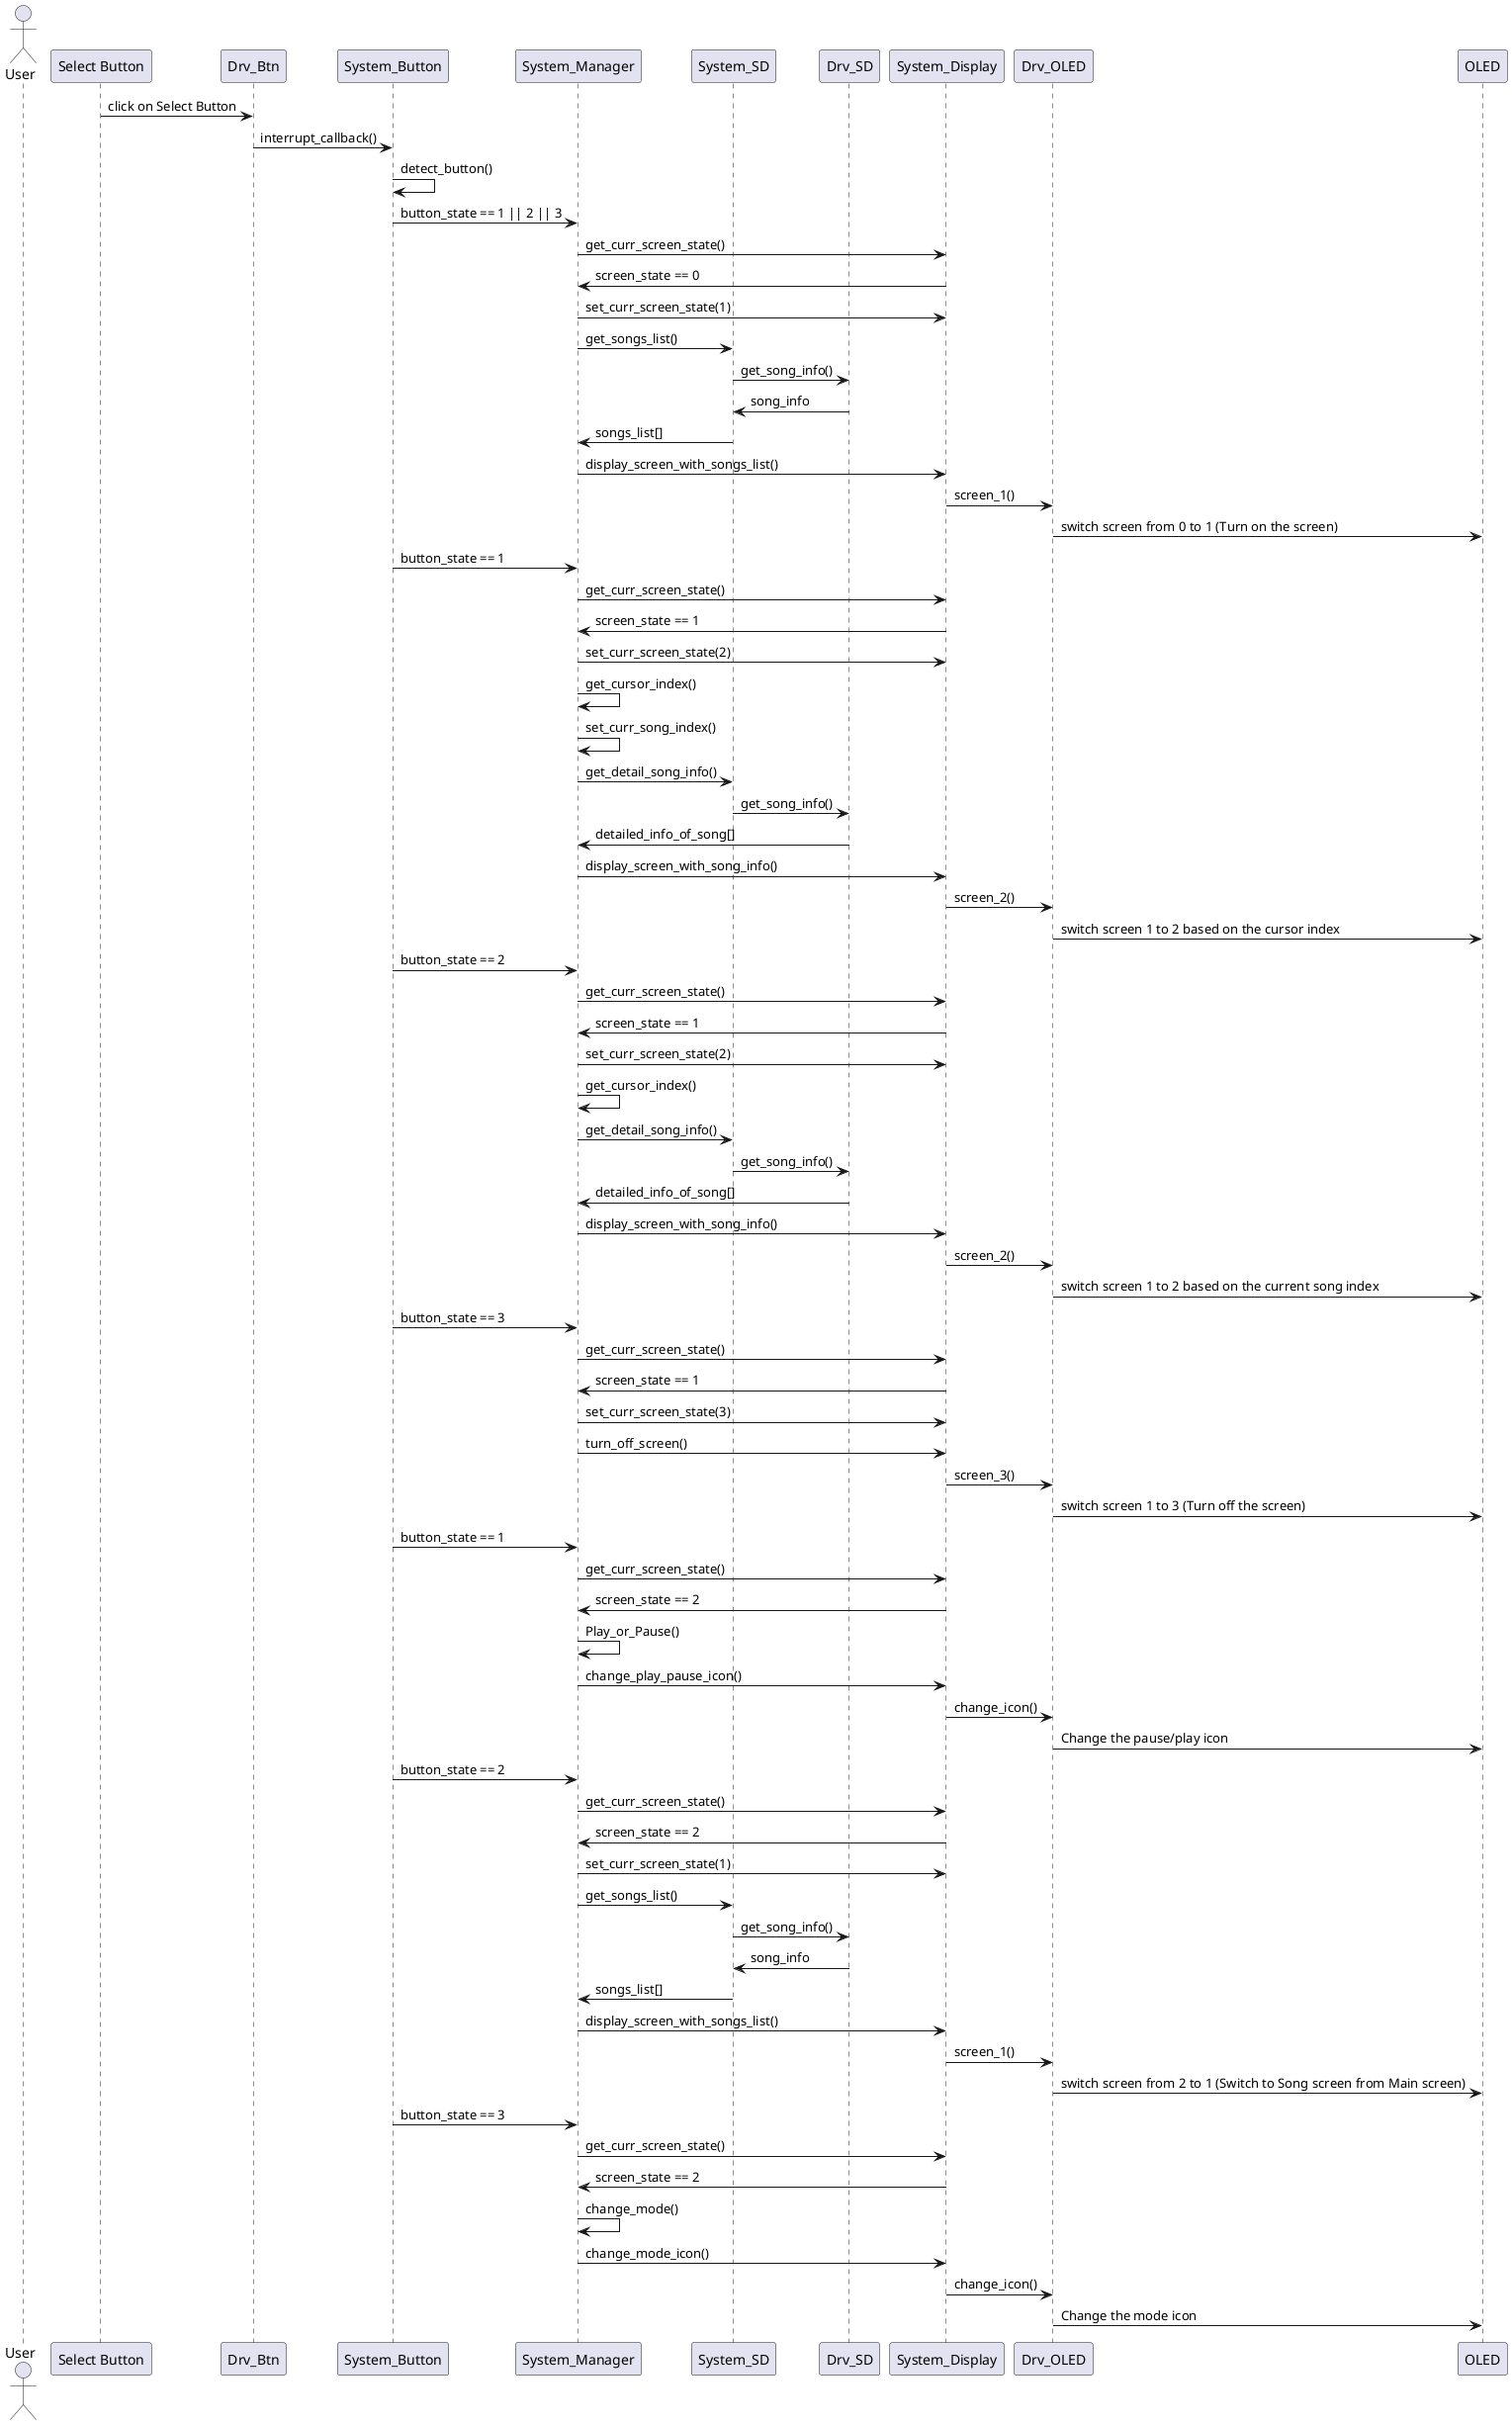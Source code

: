 @startuml
actor User

participant "Select Button" as SelBtn
participant "Drv_Btn" as DrvBtn
participant "System_Button" as SysBtn
participant "System_Manager" as SysMan
participant "System_SD" as SysSD
participant "Drv_SD" as DrvSD
participant "System_Display" as SysDis
participant "Drv_OLED" as DrvOLED
participant "OLED" as OLED

SelBtn -> DrvBtn : click on Select Button
DrvBtn -> SysBtn : interrupt_callback()
SysBtn -> SysBtn : detect_button()

' Screen state == 0 (unchange) and button_state change
' The screen is turned off and when you 1 click/ 2 click/ hold it will all turn on the screen

SysBtn -> SysMan : button_state == 1 || 2 || 3
SysMan -> SysDis : get_curr_screen_state()
SysDis -> SysMan : screen_state == 0
SysMan -> SysDis : set_curr_screen_state(1)
SysMan -> SysSD : get_songs_list()
SysSD -> DrvSD : get_song_info()
DrvSD -> SysSD : song_info
SysSD -> SysMan : songs_list[]
SysMan -> SysDis : display_screen_with_songs_list()
SysDis -> DrvOLED : screen_1()
DrvOLED -> OLED : switch screen from 0 to 1 (Turn on the screen)

' Screen state == 1 (unchange) and button_state change

' The screen is now at the Song Screen (screen state 1) which is currently displaying Song list if the button is detected to be 1 click
' The system will check and set current song index (curr_song_index = cursor_index)
' It will request the System_SD for the detailed info of the song based on the curr_song_index
' The SD will return a detailed info of the current song names, artists, album cover and time of the song
' The SysMan will then issue the Song Screen (screen state 2) based on the info of the requested song

SysBtn -> SysMan : button_state == 1
SysMan -> SysDis : get_curr_screen_state()
SysDis -> SysMan : screen_state == 1
SysMan -> SysDis : set_curr_screen_state(2)
SysMan -> SysMan : get_cursor_index()
SysMan -> SysMan : set_curr_song_index()
SysMan -> SysSD : get_detail_song_info()
SysSD -> DrvSD : get_song_info()
DrvSD -> SysMan : detailed_info_of_song[]
SysMan -> SysDis : display_screen_with_song_info()
SysDis -> DrvOLED : screen_2()
DrvOLED -> OLED : switch screen 1 to 2 based on the cursor index

' Screen state == 1 (unchange) and button_state == 2

' The idea is that when you double click it switch to current song is playing (screen state 2)
' The screen is now at the Song Screen (screen state 1) which is currently displaying Song list if the button is detected to be 2 click
' The same thing will happen when you 1 click
' But you may ask how if first initialization how can the system know which song is currently playing?
' We will initialize the curr_song_index to be 0 (the first song of the list) every time it first booted up

SysBtn -> SysMan : button_state == 2
SysMan -> SysDis : get_curr_screen_state()
SysDis -> SysMan : screen_state == 1
SysMan -> SysDis : set_curr_screen_state(2)
SysMan -> SysMan : get_cursor_index()
SysMan -> SysSD : get_detail_song_info()
SysSD -> DrvSD : get_song_info()
DrvSD -> SysMan : detailed_info_of_song[]
SysMan -> SysDis : display_screen_with_song_info()
SysDis -> DrvOLED : screen_2()
DrvOLED -> OLED : switch screen 1 to 2 based on the current song index

' Screen state == 1 (unchange) and button_state == 3

' Powering off at screen state 1

SysBtn -> SysMan : button_state == 3
SysMan -> SysDis : get_curr_screen_state()
SysDis -> SysMan : screen_state == 1
SysMan -> SysDis : set_curr_screen_state(3)
SysMan -> SysDis : turn_off_screen()
SysDis -> DrvOLED : screen_3()
DrvOLED -> OLED : switch screen 1 to 3 (Turn off the screen)

' Screen state == 2 (unchange) and button_state change

' Screen state == 2 (unchange) and button_state == 1

' Change the Icon of play/pause button 

SysBtn -> SysMan : button_state == 1
SysMan -> SysDis : get_curr_screen_state()
SysDis -> SysMan : screen_state == 2
SysMan -> SysMan : Play_or_Pause()
SysMan -> SysDis : change_play_pause_icon()
SysDis -> DrvOLED : change_icon()
DrvOLED -> OLED : Change the pause/play icon

' Screen state == 2 (unchange) and button_state == 2

' Switch from screen state 2 to screen state 1

SysBtn -> SysMan : button_state == 2
SysMan -> SysDis : get_curr_screen_state()
SysDis -> SysMan : screen_state == 2
SysMan -> SysDis : set_curr_screen_state(1)
SysMan -> SysSD : get_songs_list()
SysSD -> DrvSD : get_song_info()
DrvSD -> SysSD : song_info
SysSD -> SysMan : songs_list[]
SysMan -> SysDis : display_screen_with_songs_list()
SysDis -> DrvOLED : screen_1()
DrvOLED -> OLED : switch screen from 2 to 1 (Switch to Song screen from Main screen)

' Screen state == 2 (unchange) and button_state == 3

' Change the mode icon

SysBtn -> SysMan : button_state == 3
SysMan -> SysDis : get_curr_screen_state()
SysDis -> SysMan : screen_state == 2
SysMan -> SysMan : change_mode()
SysMan -> SysDis : change_mode_icon()
SysDis -> DrvOLED : change_icon()
DrvOLED -> OLED : Change the mode icon

@enduml
